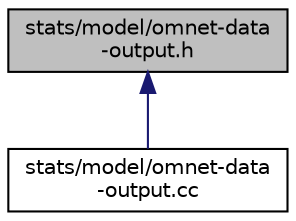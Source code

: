 digraph "stats/model/omnet-data-output.h"
{
  edge [fontname="Helvetica",fontsize="10",labelfontname="Helvetica",labelfontsize="10"];
  node [fontname="Helvetica",fontsize="10",shape=record];
  Node1 [label="stats/model/omnet-data\l-output.h",height=0.2,width=0.4,color="black", fillcolor="grey75", style="filled", fontcolor="black"];
  Node1 -> Node2 [dir="back",color="midnightblue",fontsize="10",style="solid"];
  Node2 [label="stats/model/omnet-data\l-output.cc",height=0.2,width=0.4,color="black", fillcolor="white", style="filled",URL="$dd/d8f/omnet-data-output_8cc.html"];
}
